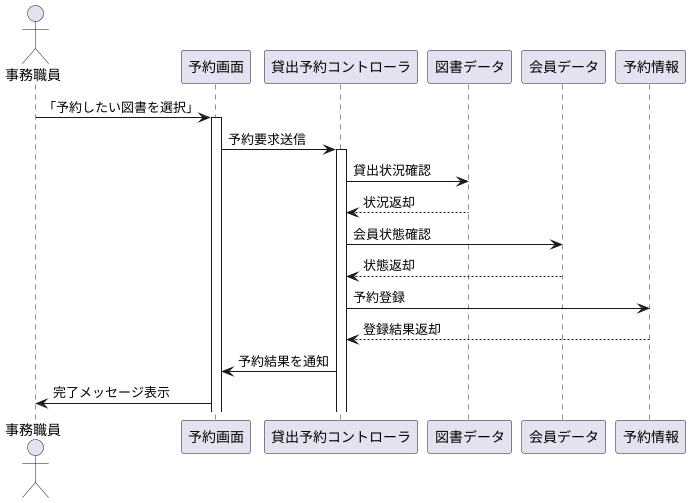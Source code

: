 @startuml
actor 事務職員 as User

User -> 予約画面 : 「予約したい図書を選択」
activate 予約画面

予約画面 -> 貸出予約コントローラ : 予約要求送信
activate 貸出予約コントローラ

貸出予約コントローラ -> 図書データ : 貸出状況確認
図書データ --> 貸出予約コントローラ : 状況返却

貸出予約コントローラ -> 会員データ : 会員状態確認
会員データ --> 貸出予約コントローラ : 状態返却

貸出予約コントローラ -> 予約情報 : 予約登録
予約情報 --> 貸出予約コントローラ : 登録結果返却

貸出予約コントローラ -> 予約画面 : 予約結果を通知
予約画面 -> User : 完了メッセージ表示

@enduml
